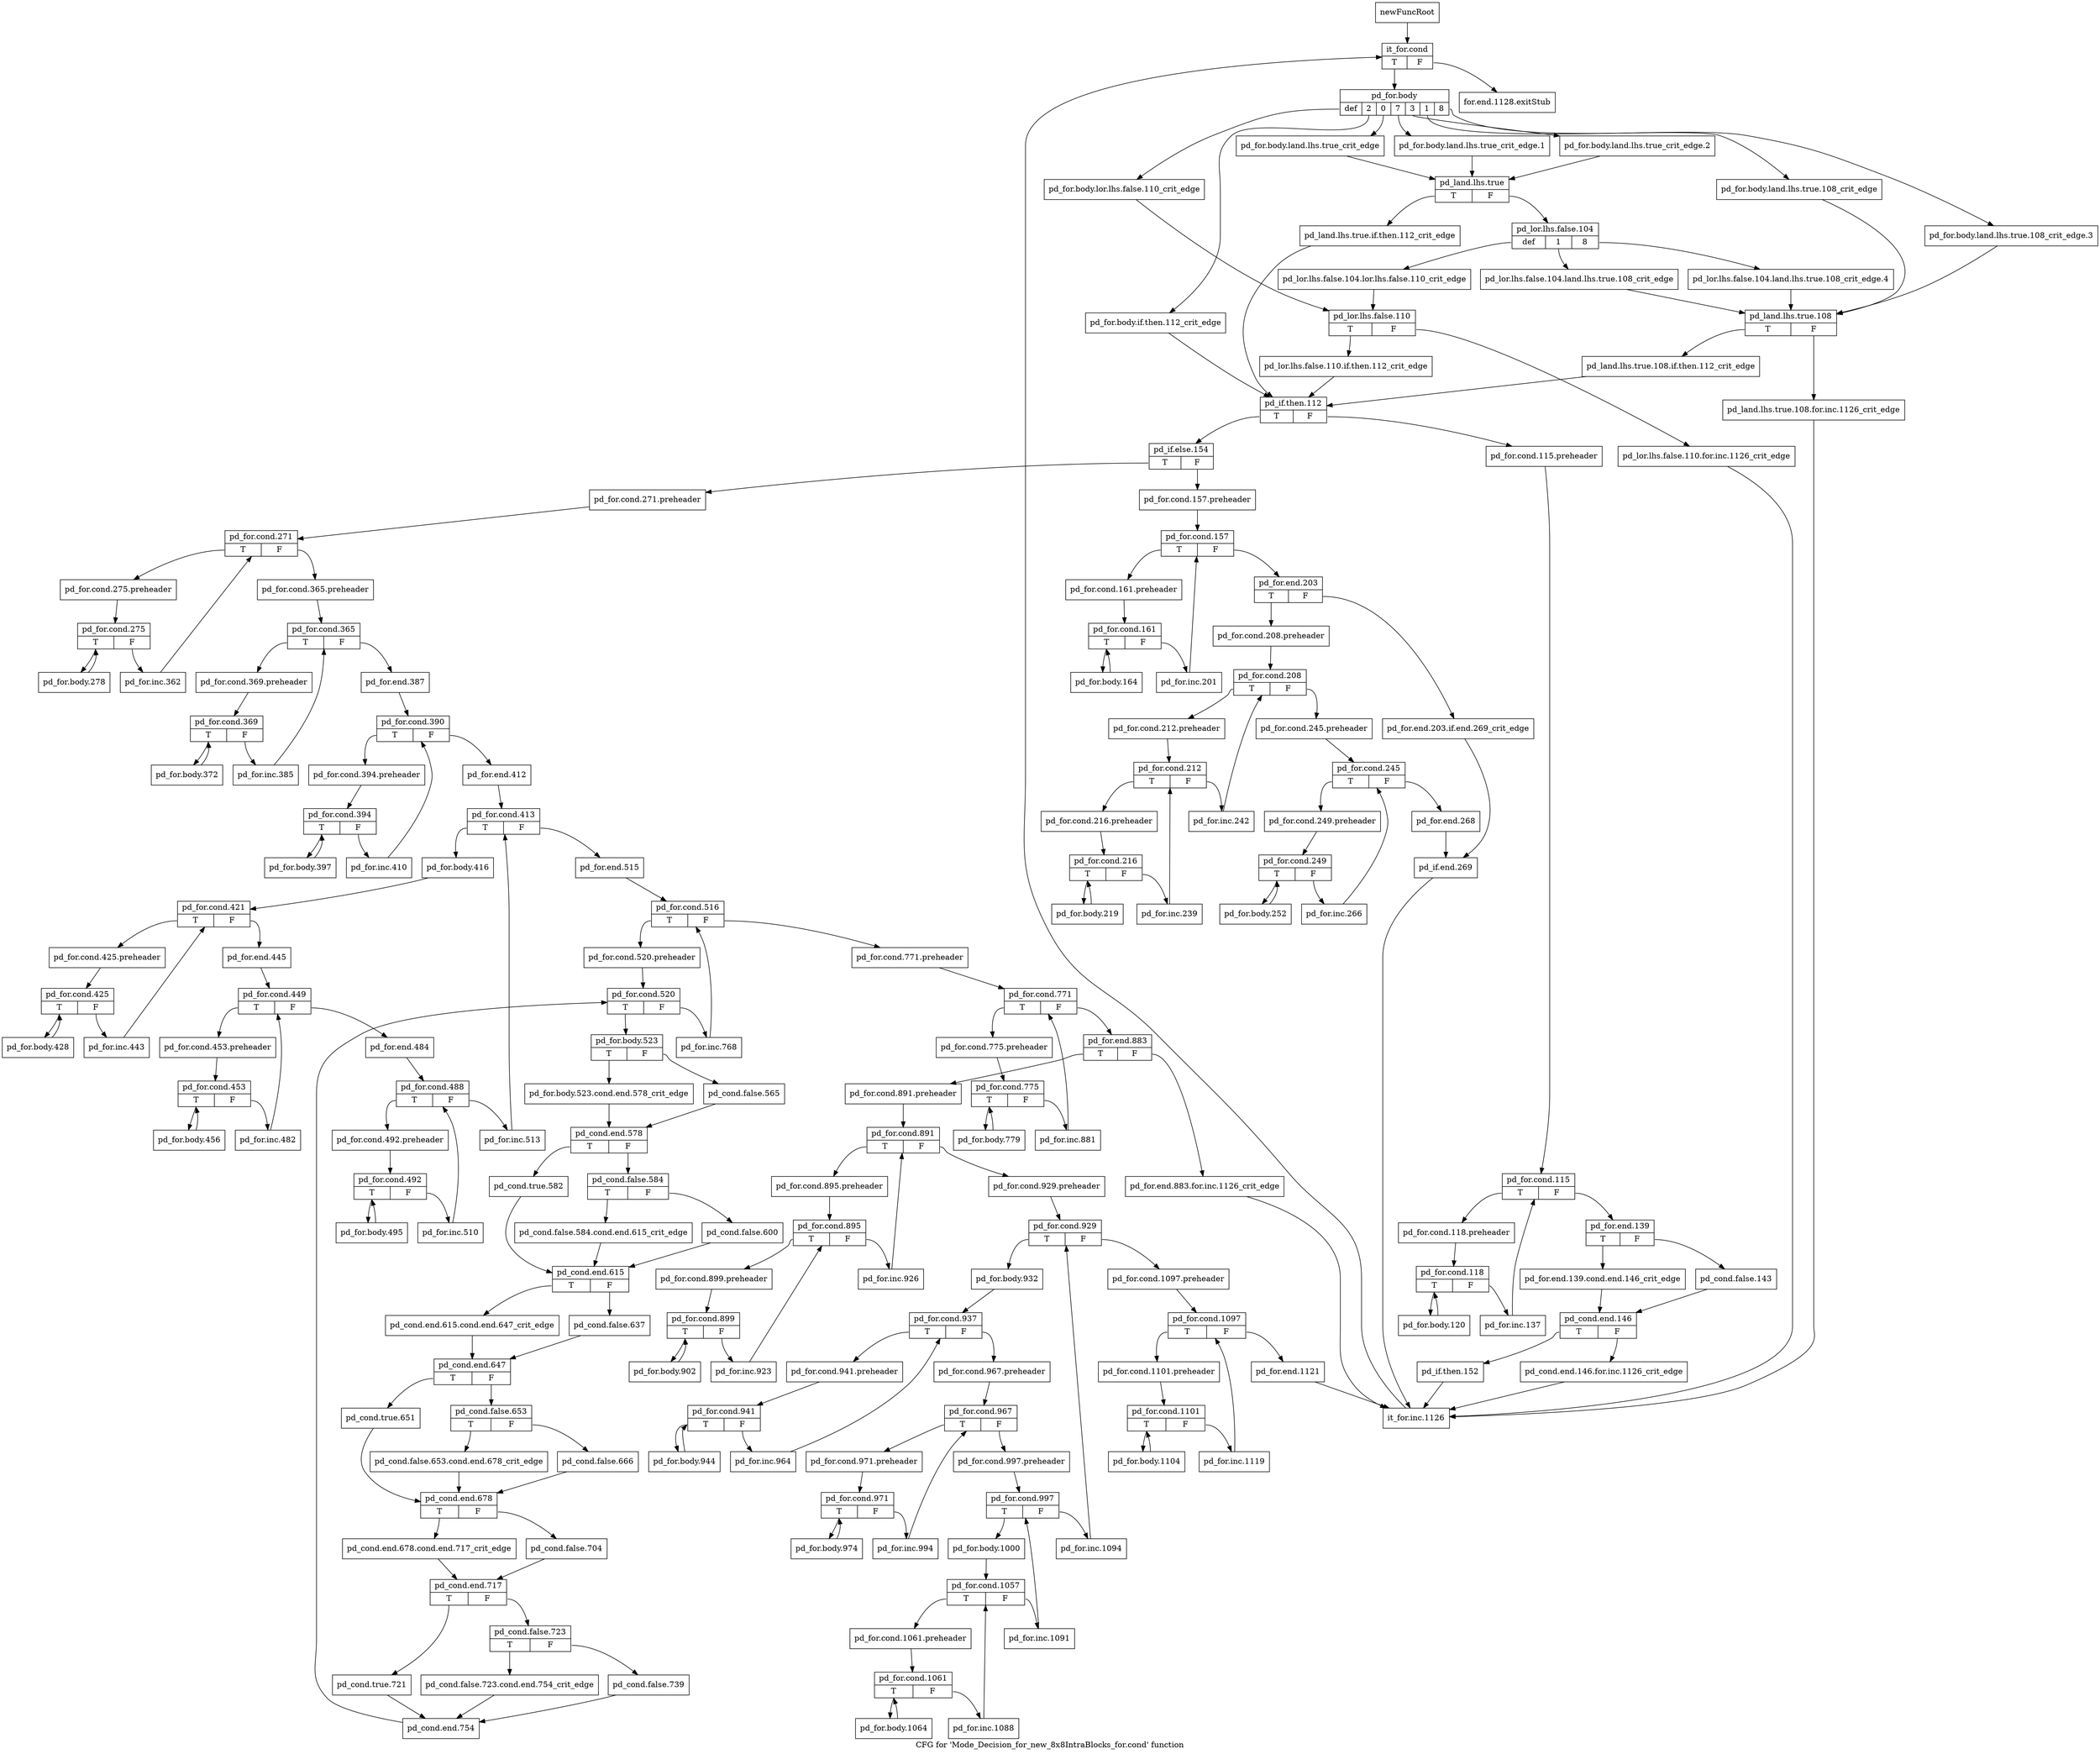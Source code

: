 digraph "CFG for 'Mode_Decision_for_new_8x8IntraBlocks_for.cond' function" {
	label="CFG for 'Mode_Decision_for_new_8x8IntraBlocks_for.cond' function";

	Node0x2f11280 [shape=record,label="{newFuncRoot}"];
	Node0x2f11280 -> Node0x2f11320;
	Node0x2f112d0 [shape=record,label="{for.end.1128.exitStub}"];
	Node0x2f11320 [shape=record,label="{it_for.cond|{<s0>T|<s1>F}}"];
	Node0x2f11320:s0 -> Node0x2f11370;
	Node0x2f11320:s1 -> Node0x2f112d0;
	Node0x2f11370 [shape=record,label="{pd_for.body|{<s0>def|<s1>2|<s2>0|<s3>7|<s4>3|<s5>1|<s6>8}}"];
	Node0x2f11370:s0 -> Node0x2f11870;
	Node0x2f11370:s1 -> Node0x2f11820;
	Node0x2f11370:s2 -> Node0x2f11500;
	Node0x2f11370:s3 -> Node0x2f114b0;
	Node0x2f11370:s4 -> Node0x2f11460;
	Node0x2f11370:s5 -> Node0x2f11410;
	Node0x2f11370:s6 -> Node0x2f113c0;
	Node0x2f113c0 [shape=record,label="{pd_for.body.land.lhs.true.108_crit_edge.3}"];
	Node0x2f113c0 -> Node0x2f11690;
	Node0x2f11410 [shape=record,label="{pd_for.body.land.lhs.true.108_crit_edge}"];
	Node0x2f11410 -> Node0x2f11690;
	Node0x2f11460 [shape=record,label="{pd_for.body.land.lhs.true_crit_edge.2}"];
	Node0x2f11460 -> Node0x2f11550;
	Node0x2f114b0 [shape=record,label="{pd_for.body.land.lhs.true_crit_edge.1}"];
	Node0x2f114b0 -> Node0x2f11550;
	Node0x2f11500 [shape=record,label="{pd_for.body.land.lhs.true_crit_edge}"];
	Node0x2f11500 -> Node0x2f11550;
	Node0x2f11550 [shape=record,label="{pd_land.lhs.true|{<s0>T|<s1>F}}"];
	Node0x2f11550:s0 -> Node0x2f117d0;
	Node0x2f11550:s1 -> Node0x2f115a0;
	Node0x2f115a0 [shape=record,label="{pd_lor.lhs.false.104|{<s0>def|<s1>1|<s2>8}}"];
	Node0x2f115a0:s0 -> Node0x2f11780;
	Node0x2f115a0:s1 -> Node0x2f11640;
	Node0x2f115a0:s2 -> Node0x2f115f0;
	Node0x2f115f0 [shape=record,label="{pd_lor.lhs.false.104.land.lhs.true.108_crit_edge.4}"];
	Node0x2f115f0 -> Node0x2f11690;
	Node0x2f11640 [shape=record,label="{pd_lor.lhs.false.104.land.lhs.true.108_crit_edge}"];
	Node0x2f11640 -> Node0x2f11690;
	Node0x2f11690 [shape=record,label="{pd_land.lhs.true.108|{<s0>T|<s1>F}}"];
	Node0x2f11690:s0 -> Node0x2f11730;
	Node0x2f11690:s1 -> Node0x2f116e0;
	Node0x2f116e0 [shape=record,label="{pd_land.lhs.true.108.for.inc.1126_crit_edge}"];
	Node0x2f116e0 -> Node0x2f12c70;
	Node0x2f11730 [shape=record,label="{pd_land.lhs.true.108.if.then.112_crit_edge}"];
	Node0x2f11730 -> Node0x2f119b0;
	Node0x2f11780 [shape=record,label="{pd_lor.lhs.false.104.lor.lhs.false.110_crit_edge}"];
	Node0x2f11780 -> Node0x2f118c0;
	Node0x2f117d0 [shape=record,label="{pd_land.lhs.true.if.then.112_crit_edge}"];
	Node0x2f117d0 -> Node0x2f119b0;
	Node0x2f11820 [shape=record,label="{pd_for.body.if.then.112_crit_edge}"];
	Node0x2f11820 -> Node0x2f119b0;
	Node0x2f11870 [shape=record,label="{pd_for.body.lor.lhs.false.110_crit_edge}"];
	Node0x2f11870 -> Node0x2f118c0;
	Node0x2f118c0 [shape=record,label="{pd_lor.lhs.false.110|{<s0>T|<s1>F}}"];
	Node0x2f118c0:s0 -> Node0x2f11960;
	Node0x2f118c0:s1 -> Node0x2f11910;
	Node0x2f11910 [shape=record,label="{pd_lor.lhs.false.110.for.inc.1126_crit_edge}"];
	Node0x2f11910 -> Node0x2f12c70;
	Node0x2f11960 [shape=record,label="{pd_lor.lhs.false.110.if.then.112_crit_edge}"];
	Node0x2f11960 -> Node0x2f119b0;
	Node0x2f119b0 [shape=record,label="{pd_if.then.112|{<s0>T|<s1>F}}"];
	Node0x2f119b0:s0 -> Node0x2f11dc0;
	Node0x2f119b0:s1 -> Node0x2f11a00;
	Node0x2f11a00 [shape=record,label="{pd_for.cond.115.preheader}"];
	Node0x2f11a00 -> Node0x2f11a50;
	Node0x2f11a50 [shape=record,label="{pd_for.cond.115|{<s0>T|<s1>F}}"];
	Node0x2f11a50:s0 -> Node0x2f11c80;
	Node0x2f11a50:s1 -> Node0x2f11aa0;
	Node0x2f11aa0 [shape=record,label="{pd_for.end.139|{<s0>T|<s1>F}}"];
	Node0x2f11aa0:s0 -> Node0x2f11b40;
	Node0x2f11aa0:s1 -> Node0x2f11af0;
	Node0x2f11af0 [shape=record,label="{pd_cond.false.143}"];
	Node0x2f11af0 -> Node0x2f11b90;
	Node0x2f11b40 [shape=record,label="{pd_for.end.139.cond.end.146_crit_edge}"];
	Node0x2f11b40 -> Node0x2f11b90;
	Node0x2f11b90 [shape=record,label="{pd_cond.end.146|{<s0>T|<s1>F}}"];
	Node0x2f11b90:s0 -> Node0x2f11c30;
	Node0x2f11b90:s1 -> Node0x2f11be0;
	Node0x2f11be0 [shape=record,label="{pd_cond.end.146.for.inc.1126_crit_edge}"];
	Node0x2f11be0 -> Node0x2f12c70;
	Node0x2f11c30 [shape=record,label="{pd_if.then.152}"];
	Node0x2f11c30 -> Node0x2f12c70;
	Node0x2f11c80 [shape=record,label="{pd_for.cond.118.preheader}"];
	Node0x2f11c80 -> Node0x2f11cd0;
	Node0x2f11cd0 [shape=record,label="{pd_for.cond.118|{<s0>T|<s1>F}}"];
	Node0x2f11cd0:s0 -> Node0x2f11d70;
	Node0x2f11cd0:s1 -> Node0x2f11d20;
	Node0x2f11d20 [shape=record,label="{pd_for.inc.137}"];
	Node0x2f11d20 -> Node0x2f11a50;
	Node0x2f11d70 [shape=record,label="{pd_for.body.120}"];
	Node0x2f11d70 -> Node0x2f11cd0;
	Node0x2f11dc0 [shape=record,label="{pd_if.else.154|{<s0>T|<s1>F}}"];
	Node0x2f11dc0:s0 -> Node0x2f125e0;
	Node0x2f11dc0:s1 -> Node0x2f11e10;
	Node0x2f11e10 [shape=record,label="{pd_for.cond.157.preheader}"];
	Node0x2f11e10 -> Node0x2f11e60;
	Node0x2f11e60 [shape=record,label="{pd_for.cond.157|{<s0>T|<s1>F}}"];
	Node0x2f11e60:s0 -> Node0x2f124a0;
	Node0x2f11e60:s1 -> Node0x2f11eb0;
	Node0x2f11eb0 [shape=record,label="{pd_for.end.203|{<s0>T|<s1>F}}"];
	Node0x2f11eb0:s0 -> Node0x2f11f50;
	Node0x2f11eb0:s1 -> Node0x2f11f00;
	Node0x2f11f00 [shape=record,label="{pd_for.end.203.if.end.269_crit_edge}"];
	Node0x2f11f00 -> Node0x2f120e0;
	Node0x2f11f50 [shape=record,label="{pd_for.cond.208.preheader}"];
	Node0x2f11f50 -> Node0x2f11fa0;
	Node0x2f11fa0 [shape=record,label="{pd_for.cond.208|{<s0>T|<s1>F}}"];
	Node0x2f11fa0:s0 -> Node0x2f12270;
	Node0x2f11fa0:s1 -> Node0x2f11ff0;
	Node0x2f11ff0 [shape=record,label="{pd_for.cond.245.preheader}"];
	Node0x2f11ff0 -> Node0x2f12040;
	Node0x2f12040 [shape=record,label="{pd_for.cond.245|{<s0>T|<s1>F}}"];
	Node0x2f12040:s0 -> Node0x2f12130;
	Node0x2f12040:s1 -> Node0x2f12090;
	Node0x2f12090 [shape=record,label="{pd_for.end.268}"];
	Node0x2f12090 -> Node0x2f120e0;
	Node0x2f120e0 [shape=record,label="{pd_if.end.269}"];
	Node0x2f120e0 -> Node0x2f12c70;
	Node0x2f12130 [shape=record,label="{pd_for.cond.249.preheader}"];
	Node0x2f12130 -> Node0x2f12180;
	Node0x2f12180 [shape=record,label="{pd_for.cond.249|{<s0>T|<s1>F}}"];
	Node0x2f12180:s0 -> Node0x2f12220;
	Node0x2f12180:s1 -> Node0x2f121d0;
	Node0x2f121d0 [shape=record,label="{pd_for.inc.266}"];
	Node0x2f121d0 -> Node0x2f12040;
	Node0x2f12220 [shape=record,label="{pd_for.body.252}"];
	Node0x2f12220 -> Node0x2f12180;
	Node0x2f12270 [shape=record,label="{pd_for.cond.212.preheader}"];
	Node0x2f12270 -> Node0x2f122c0;
	Node0x2f122c0 [shape=record,label="{pd_for.cond.212|{<s0>T|<s1>F}}"];
	Node0x2f122c0:s0 -> Node0x2f12360;
	Node0x2f122c0:s1 -> Node0x2f12310;
	Node0x2f12310 [shape=record,label="{pd_for.inc.242}"];
	Node0x2f12310 -> Node0x2f11fa0;
	Node0x2f12360 [shape=record,label="{pd_for.cond.216.preheader}"];
	Node0x2f12360 -> Node0x2f123b0;
	Node0x2f123b0 [shape=record,label="{pd_for.cond.216|{<s0>T|<s1>F}}"];
	Node0x2f123b0:s0 -> Node0x2f12450;
	Node0x2f123b0:s1 -> Node0x2f12400;
	Node0x2f12400 [shape=record,label="{pd_for.inc.239}"];
	Node0x2f12400 -> Node0x2f122c0;
	Node0x2f12450 [shape=record,label="{pd_for.body.219}"];
	Node0x2f12450 -> Node0x2f123b0;
	Node0x2f124a0 [shape=record,label="{pd_for.cond.161.preheader}"];
	Node0x2f124a0 -> Node0x2f124f0;
	Node0x2f124f0 [shape=record,label="{pd_for.cond.161|{<s0>T|<s1>F}}"];
	Node0x2f124f0:s0 -> Node0x2f12590;
	Node0x2f124f0:s1 -> Node0x2f12540;
	Node0x2f12540 [shape=record,label="{pd_for.inc.201}"];
	Node0x2f12540 -> Node0x2f11e60;
	Node0x2f12590 [shape=record,label="{pd_for.body.164}"];
	Node0x2f12590 -> Node0x2f124f0;
	Node0x2f125e0 [shape=record,label="{pd_for.cond.271.preheader}"];
	Node0x2f125e0 -> Node0x2f12630;
	Node0x2f12630 [shape=record,label="{pd_for.cond.271|{<s0>T|<s1>F}}"];
	Node0x2f12630:s0 -> Node0x2f14980;
	Node0x2f12630:s1 -> Node0x2f12680;
	Node0x2f12680 [shape=record,label="{pd_for.cond.365.preheader}"];
	Node0x2f12680 -> Node0x2f126d0;
	Node0x2f126d0 [shape=record,label="{pd_for.cond.365|{<s0>T|<s1>F}}"];
	Node0x2f126d0:s0 -> Node0x2f14840;
	Node0x2f126d0:s1 -> Node0x2f12720;
	Node0x2f12720 [shape=record,label="{pd_for.end.387}"];
	Node0x2f12720 -> Node0x2f12770;
	Node0x2f12770 [shape=record,label="{pd_for.cond.390|{<s0>T|<s1>F}}"];
	Node0x2f12770:s0 -> Node0x2f14700;
	Node0x2f12770:s1 -> Node0x2f127c0;
	Node0x2f127c0 [shape=record,label="{pd_for.end.412}"];
	Node0x2f127c0 -> Node0x2f12810;
	Node0x2f12810 [shape=record,label="{pd_for.cond.413|{<s0>T|<s1>F}}"];
	Node0x2f12810:s0 -> Node0x2f14110;
	Node0x2f12810:s1 -> Node0x2f12860;
	Node0x2f12860 [shape=record,label="{pd_for.end.515}"];
	Node0x2f12860 -> Node0x2f128b0;
	Node0x2f128b0 [shape=record,label="{pd_for.cond.516|{<s0>T|<s1>F}}"];
	Node0x2f128b0:s0 -> Node0x2f13850;
	Node0x2f128b0:s1 -> Node0x2f12900;
	Node0x2f12900 [shape=record,label="{pd_for.cond.771.preheader}"];
	Node0x2f12900 -> Node0x2f12950;
	Node0x2f12950 [shape=record,label="{pd_for.cond.771|{<s0>T|<s1>F}}"];
	Node0x2f12950:s0 -> Node0x2f13710;
	Node0x2f12950:s1 -> Node0x2f129a0;
	Node0x2f129a0 [shape=record,label="{pd_for.end.883|{<s0>T|<s1>F}}"];
	Node0x2f129a0:s0 -> Node0x2f12a40;
	Node0x2f129a0:s1 -> Node0x2f129f0;
	Node0x2f129f0 [shape=record,label="{pd_for.end.883.for.inc.1126_crit_edge}"];
	Node0x2f129f0 -> Node0x2f12c70;
	Node0x2f12a40 [shape=record,label="{pd_for.cond.891.preheader}"];
	Node0x2f12a40 -> Node0x2f12a90;
	Node0x2f12a90 [shape=record,label="{pd_for.cond.891|{<s0>T|<s1>F}}"];
	Node0x2f12a90:s0 -> Node0x2f134e0;
	Node0x2f12a90:s1 -> Node0x2f12ae0;
	Node0x2f12ae0 [shape=record,label="{pd_for.cond.929.preheader}"];
	Node0x2f12ae0 -> Node0x2f12b30;
	Node0x2f12b30 [shape=record,label="{pd_for.cond.929|{<s0>T|<s1>F}}"];
	Node0x2f12b30:s0 -> Node0x2f12e00;
	Node0x2f12b30:s1 -> Node0x2f12b80;
	Node0x2f12b80 [shape=record,label="{pd_for.cond.1097.preheader}"];
	Node0x2f12b80 -> Node0x2f12bd0;
	Node0x2f12bd0 [shape=record,label="{pd_for.cond.1097|{<s0>T|<s1>F}}"];
	Node0x2f12bd0:s0 -> Node0x2f12cc0;
	Node0x2f12bd0:s1 -> Node0x2f12c20;
	Node0x2f12c20 [shape=record,label="{pd_for.end.1121}"];
	Node0x2f12c20 -> Node0x2f12c70;
	Node0x2f12c70 [shape=record,label="{it_for.inc.1126}"];
	Node0x2f12c70 -> Node0x2f11320;
	Node0x2f12cc0 [shape=record,label="{pd_for.cond.1101.preheader}"];
	Node0x2f12cc0 -> Node0x2f12d10;
	Node0x2f12d10 [shape=record,label="{pd_for.cond.1101|{<s0>T|<s1>F}}"];
	Node0x2f12d10:s0 -> Node0x2f12db0;
	Node0x2f12d10:s1 -> Node0x2f12d60;
	Node0x2f12d60 [shape=record,label="{pd_for.inc.1119}"];
	Node0x2f12d60 -> Node0x2f12bd0;
	Node0x2f12db0 [shape=record,label="{pd_for.body.1104}"];
	Node0x2f12db0 -> Node0x2f12d10;
	Node0x2f12e00 [shape=record,label="{pd_for.body.932}"];
	Node0x2f12e00 -> Node0x2f12e50;
	Node0x2f12e50 [shape=record,label="{pd_for.cond.937|{<s0>T|<s1>F}}"];
	Node0x2f12e50:s0 -> Node0x2f133a0;
	Node0x2f12e50:s1 -> Node0x2f12ea0;
	Node0x2f12ea0 [shape=record,label="{pd_for.cond.967.preheader}"];
	Node0x2f12ea0 -> Node0x2f12ef0;
	Node0x2f12ef0 [shape=record,label="{pd_for.cond.967|{<s0>T|<s1>F}}"];
	Node0x2f12ef0:s0 -> Node0x2f13260;
	Node0x2f12ef0:s1 -> Node0x2f12f40;
	Node0x2f12f40 [shape=record,label="{pd_for.cond.997.preheader}"];
	Node0x2f12f40 -> Node0x2f12f90;
	Node0x2f12f90 [shape=record,label="{pd_for.cond.997|{<s0>T|<s1>F}}"];
	Node0x2f12f90:s0 -> Node0x2f13030;
	Node0x2f12f90:s1 -> Node0x2f12fe0;
	Node0x2f12fe0 [shape=record,label="{pd_for.inc.1094}"];
	Node0x2f12fe0 -> Node0x2f12b30;
	Node0x2f13030 [shape=record,label="{pd_for.body.1000}"];
	Node0x2f13030 -> Node0x2f13080;
	Node0x2f13080 [shape=record,label="{pd_for.cond.1057|{<s0>T|<s1>F}}"];
	Node0x2f13080:s0 -> Node0x2f13120;
	Node0x2f13080:s1 -> Node0x2f130d0;
	Node0x2f130d0 [shape=record,label="{pd_for.inc.1091}"];
	Node0x2f130d0 -> Node0x2f12f90;
	Node0x2f13120 [shape=record,label="{pd_for.cond.1061.preheader}"];
	Node0x2f13120 -> Node0x2f13170;
	Node0x2f13170 [shape=record,label="{pd_for.cond.1061|{<s0>T|<s1>F}}"];
	Node0x2f13170:s0 -> Node0x2f13210;
	Node0x2f13170:s1 -> Node0x2f131c0;
	Node0x2f131c0 [shape=record,label="{pd_for.inc.1088}"];
	Node0x2f131c0 -> Node0x2f13080;
	Node0x2f13210 [shape=record,label="{pd_for.body.1064}"];
	Node0x2f13210 -> Node0x2f13170;
	Node0x2f13260 [shape=record,label="{pd_for.cond.971.preheader}"];
	Node0x2f13260 -> Node0x2f132b0;
	Node0x2f132b0 [shape=record,label="{pd_for.cond.971|{<s0>T|<s1>F}}"];
	Node0x2f132b0:s0 -> Node0x2f13350;
	Node0x2f132b0:s1 -> Node0x2f13300;
	Node0x2f13300 [shape=record,label="{pd_for.inc.994}"];
	Node0x2f13300 -> Node0x2f12ef0;
	Node0x2f13350 [shape=record,label="{pd_for.body.974}"];
	Node0x2f13350 -> Node0x2f132b0;
	Node0x2f133a0 [shape=record,label="{pd_for.cond.941.preheader}"];
	Node0x2f133a0 -> Node0x2f133f0;
	Node0x2f133f0 [shape=record,label="{pd_for.cond.941|{<s0>T|<s1>F}}"];
	Node0x2f133f0:s0 -> Node0x2f13490;
	Node0x2f133f0:s1 -> Node0x2f13440;
	Node0x2f13440 [shape=record,label="{pd_for.inc.964}"];
	Node0x2f13440 -> Node0x2f12e50;
	Node0x2f13490 [shape=record,label="{pd_for.body.944}"];
	Node0x2f13490 -> Node0x2f133f0;
	Node0x2f134e0 [shape=record,label="{pd_for.cond.895.preheader}"];
	Node0x2f134e0 -> Node0x2f13530;
	Node0x2f13530 [shape=record,label="{pd_for.cond.895|{<s0>T|<s1>F}}"];
	Node0x2f13530:s0 -> Node0x2f135d0;
	Node0x2f13530:s1 -> Node0x2f13580;
	Node0x2f13580 [shape=record,label="{pd_for.inc.926}"];
	Node0x2f13580 -> Node0x2f12a90;
	Node0x2f135d0 [shape=record,label="{pd_for.cond.899.preheader}"];
	Node0x2f135d0 -> Node0x2f13620;
	Node0x2f13620 [shape=record,label="{pd_for.cond.899|{<s0>T|<s1>F}}"];
	Node0x2f13620:s0 -> Node0x2f136c0;
	Node0x2f13620:s1 -> Node0x2f13670;
	Node0x2f13670 [shape=record,label="{pd_for.inc.923}"];
	Node0x2f13670 -> Node0x2f13530;
	Node0x2f136c0 [shape=record,label="{pd_for.body.902}"];
	Node0x2f136c0 -> Node0x2f13620;
	Node0x2f13710 [shape=record,label="{pd_for.cond.775.preheader}"];
	Node0x2f13710 -> Node0x2f13760;
	Node0x2f13760 [shape=record,label="{pd_for.cond.775|{<s0>T|<s1>F}}"];
	Node0x2f13760:s0 -> Node0x2f13800;
	Node0x2f13760:s1 -> Node0x2f137b0;
	Node0x2f137b0 [shape=record,label="{pd_for.inc.881}"];
	Node0x2f137b0 -> Node0x2f12950;
	Node0x2f13800 [shape=record,label="{pd_for.body.779}"];
	Node0x2f13800 -> Node0x2f13760;
	Node0x2f13850 [shape=record,label="{pd_for.cond.520.preheader}"];
	Node0x2f13850 -> Node0x2f138a0;
	Node0x2f138a0 [shape=record,label="{pd_for.cond.520|{<s0>T|<s1>F}}"];
	Node0x2f138a0:s0 -> Node0x2f13940;
	Node0x2f138a0:s1 -> Node0x2f138f0;
	Node0x2f138f0 [shape=record,label="{pd_for.inc.768}"];
	Node0x2f138f0 -> Node0x2f128b0;
	Node0x2f13940 [shape=record,label="{pd_for.body.523|{<s0>T|<s1>F}}"];
	Node0x2f13940:s0 -> Node0x2f139e0;
	Node0x2f13940:s1 -> Node0x2f13990;
	Node0x2f13990 [shape=record,label="{pd_cond.false.565}"];
	Node0x2f13990 -> Node0x2f13a30;
	Node0x2f139e0 [shape=record,label="{pd_for.body.523.cond.end.578_crit_edge}"];
	Node0x2f139e0 -> Node0x2f13a30;
	Node0x2f13a30 [shape=record,label="{pd_cond.end.578|{<s0>T|<s1>F}}"];
	Node0x2f13a30:s0 -> Node0x2f13b70;
	Node0x2f13a30:s1 -> Node0x2f13a80;
	Node0x2f13a80 [shape=record,label="{pd_cond.false.584|{<s0>T|<s1>F}}"];
	Node0x2f13a80:s0 -> Node0x2f13b20;
	Node0x2f13a80:s1 -> Node0x2f13ad0;
	Node0x2f13ad0 [shape=record,label="{pd_cond.false.600}"];
	Node0x2f13ad0 -> Node0x2f13bc0;
	Node0x2f13b20 [shape=record,label="{pd_cond.false.584.cond.end.615_crit_edge}"];
	Node0x2f13b20 -> Node0x2f13bc0;
	Node0x2f13b70 [shape=record,label="{pd_cond.true.582}"];
	Node0x2f13b70 -> Node0x2f13bc0;
	Node0x2f13bc0 [shape=record,label="{pd_cond.end.615|{<s0>T|<s1>F}}"];
	Node0x2f13bc0:s0 -> Node0x2f13c60;
	Node0x2f13bc0:s1 -> Node0x2f13c10;
	Node0x2f13c10 [shape=record,label="{pd_cond.false.637}"];
	Node0x2f13c10 -> Node0x2f13cb0;
	Node0x2f13c60 [shape=record,label="{pd_cond.end.615.cond.end.647_crit_edge}"];
	Node0x2f13c60 -> Node0x2f13cb0;
	Node0x2f13cb0 [shape=record,label="{pd_cond.end.647|{<s0>T|<s1>F}}"];
	Node0x2f13cb0:s0 -> Node0x2f13df0;
	Node0x2f13cb0:s1 -> Node0x2f13d00;
	Node0x2f13d00 [shape=record,label="{pd_cond.false.653|{<s0>T|<s1>F}}"];
	Node0x2f13d00:s0 -> Node0x2f13da0;
	Node0x2f13d00:s1 -> Node0x2f13d50;
	Node0x2f13d50 [shape=record,label="{pd_cond.false.666}"];
	Node0x2f13d50 -> Node0x2f13e40;
	Node0x2f13da0 [shape=record,label="{pd_cond.false.653.cond.end.678_crit_edge}"];
	Node0x2f13da0 -> Node0x2f13e40;
	Node0x2f13df0 [shape=record,label="{pd_cond.true.651}"];
	Node0x2f13df0 -> Node0x2f13e40;
	Node0x2f13e40 [shape=record,label="{pd_cond.end.678|{<s0>T|<s1>F}}"];
	Node0x2f13e40:s0 -> Node0x2f13ee0;
	Node0x2f13e40:s1 -> Node0x2f13e90;
	Node0x2f13e90 [shape=record,label="{pd_cond.false.704}"];
	Node0x2f13e90 -> Node0x2f13f30;
	Node0x2f13ee0 [shape=record,label="{pd_cond.end.678.cond.end.717_crit_edge}"];
	Node0x2f13ee0 -> Node0x2f13f30;
	Node0x2f13f30 [shape=record,label="{pd_cond.end.717|{<s0>T|<s1>F}}"];
	Node0x2f13f30:s0 -> Node0x2f14070;
	Node0x2f13f30:s1 -> Node0x2f13f80;
	Node0x2f13f80 [shape=record,label="{pd_cond.false.723|{<s0>T|<s1>F}}"];
	Node0x2f13f80:s0 -> Node0x2f14020;
	Node0x2f13f80:s1 -> Node0x2f13fd0;
	Node0x2f13fd0 [shape=record,label="{pd_cond.false.739}"];
	Node0x2f13fd0 -> Node0x2f140c0;
	Node0x2f14020 [shape=record,label="{pd_cond.false.723.cond.end.754_crit_edge}"];
	Node0x2f14020 -> Node0x2f140c0;
	Node0x2f14070 [shape=record,label="{pd_cond.true.721}"];
	Node0x2f14070 -> Node0x2f140c0;
	Node0x2f140c0 [shape=record,label="{pd_cond.end.754}"];
	Node0x2f140c0 -> Node0x2f138a0;
	Node0x2f14110 [shape=record,label="{pd_for.body.416}"];
	Node0x2f14110 -> Node0x2f14160;
	Node0x2f14160 [shape=record,label="{pd_for.cond.421|{<s0>T|<s1>F}}"];
	Node0x2f14160:s0 -> Node0x2f145c0;
	Node0x2f14160:s1 -> Node0x2f141b0;
	Node0x2f141b0 [shape=record,label="{pd_for.end.445}"];
	Node0x2f141b0 -> Node0x2f14200;
	Node0x2f14200 [shape=record,label="{pd_for.cond.449|{<s0>T|<s1>F}}"];
	Node0x2f14200:s0 -> Node0x2f14480;
	Node0x2f14200:s1 -> Node0x2f14250;
	Node0x2f14250 [shape=record,label="{pd_for.end.484}"];
	Node0x2f14250 -> Node0x2f142a0;
	Node0x2f142a0 [shape=record,label="{pd_for.cond.488|{<s0>T|<s1>F}}"];
	Node0x2f142a0:s0 -> Node0x2f14340;
	Node0x2f142a0:s1 -> Node0x2f142f0;
	Node0x2f142f0 [shape=record,label="{pd_for.inc.513}"];
	Node0x2f142f0 -> Node0x2f12810;
	Node0x2f14340 [shape=record,label="{pd_for.cond.492.preheader}"];
	Node0x2f14340 -> Node0x2f14390;
	Node0x2f14390 [shape=record,label="{pd_for.cond.492|{<s0>T|<s1>F}}"];
	Node0x2f14390:s0 -> Node0x2f14430;
	Node0x2f14390:s1 -> Node0x2f143e0;
	Node0x2f143e0 [shape=record,label="{pd_for.inc.510}"];
	Node0x2f143e0 -> Node0x2f142a0;
	Node0x2f14430 [shape=record,label="{pd_for.body.495}"];
	Node0x2f14430 -> Node0x2f14390;
	Node0x2f14480 [shape=record,label="{pd_for.cond.453.preheader}"];
	Node0x2f14480 -> Node0x2f144d0;
	Node0x2f144d0 [shape=record,label="{pd_for.cond.453|{<s0>T|<s1>F}}"];
	Node0x2f144d0:s0 -> Node0x2f14570;
	Node0x2f144d0:s1 -> Node0x2f14520;
	Node0x2f14520 [shape=record,label="{pd_for.inc.482}"];
	Node0x2f14520 -> Node0x2f14200;
	Node0x2f14570 [shape=record,label="{pd_for.body.456}"];
	Node0x2f14570 -> Node0x2f144d0;
	Node0x2f145c0 [shape=record,label="{pd_for.cond.425.preheader}"];
	Node0x2f145c0 -> Node0x2f14610;
	Node0x2f14610 [shape=record,label="{pd_for.cond.425|{<s0>T|<s1>F}}"];
	Node0x2f14610:s0 -> Node0x2f146b0;
	Node0x2f14610:s1 -> Node0x2f14660;
	Node0x2f14660 [shape=record,label="{pd_for.inc.443}"];
	Node0x2f14660 -> Node0x2f14160;
	Node0x2f146b0 [shape=record,label="{pd_for.body.428}"];
	Node0x2f146b0 -> Node0x2f14610;
	Node0x2f14700 [shape=record,label="{pd_for.cond.394.preheader}"];
	Node0x2f14700 -> Node0x2f14750;
	Node0x2f14750 [shape=record,label="{pd_for.cond.394|{<s0>T|<s1>F}}"];
	Node0x2f14750:s0 -> Node0x2f147f0;
	Node0x2f14750:s1 -> Node0x2f147a0;
	Node0x2f147a0 [shape=record,label="{pd_for.inc.410}"];
	Node0x2f147a0 -> Node0x2f12770;
	Node0x2f147f0 [shape=record,label="{pd_for.body.397}"];
	Node0x2f147f0 -> Node0x2f14750;
	Node0x2f14840 [shape=record,label="{pd_for.cond.369.preheader}"];
	Node0x2f14840 -> Node0x2f14890;
	Node0x2f14890 [shape=record,label="{pd_for.cond.369|{<s0>T|<s1>F}}"];
	Node0x2f14890:s0 -> Node0x2f14930;
	Node0x2f14890:s1 -> Node0x2f148e0;
	Node0x2f148e0 [shape=record,label="{pd_for.inc.385}"];
	Node0x2f148e0 -> Node0x2f126d0;
	Node0x2f14930 [shape=record,label="{pd_for.body.372}"];
	Node0x2f14930 -> Node0x2f14890;
	Node0x2f14980 [shape=record,label="{pd_for.cond.275.preheader}"];
	Node0x2f14980 -> Node0x2f149d0;
	Node0x2f149d0 [shape=record,label="{pd_for.cond.275|{<s0>T|<s1>F}}"];
	Node0x2f149d0:s0 -> Node0x2f14a70;
	Node0x2f149d0:s1 -> Node0x2f14a20;
	Node0x2f14a20 [shape=record,label="{pd_for.inc.362}"];
	Node0x2f14a20 -> Node0x2f12630;
	Node0x2f14a70 [shape=record,label="{pd_for.body.278}"];
	Node0x2f14a70 -> Node0x2f149d0;
}
